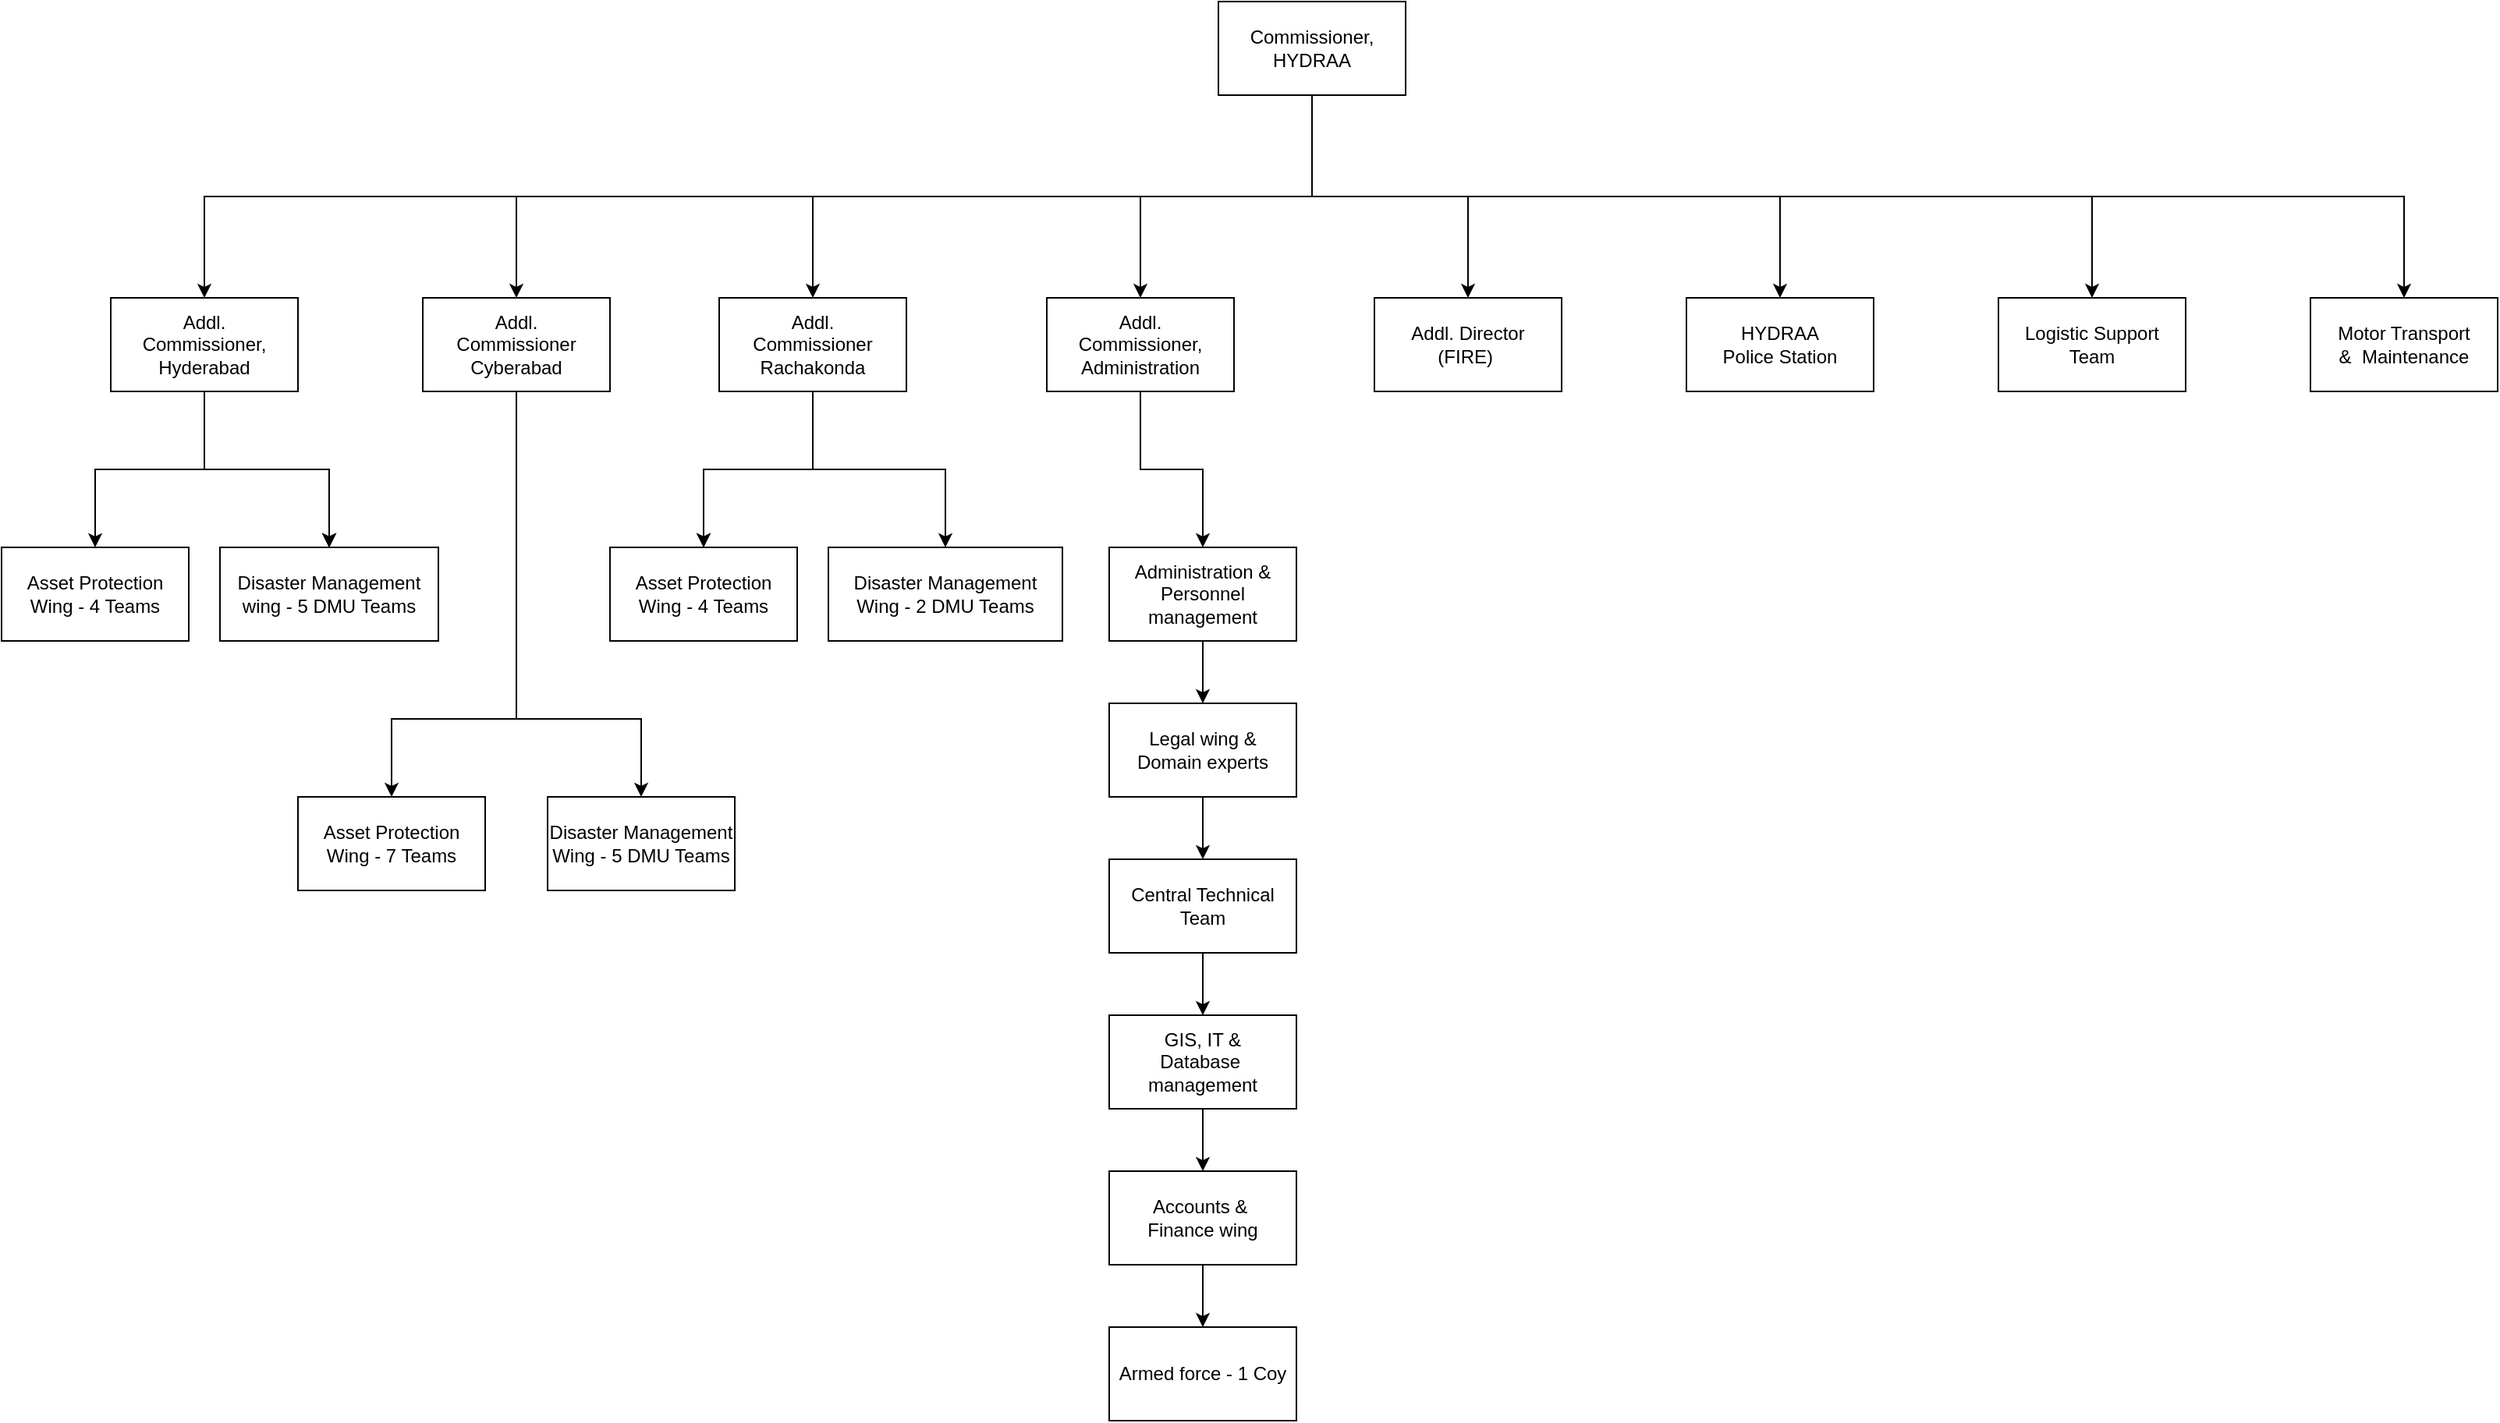 <mxfile version="26.2.10">
  <diagram name="Page-1" id="cNDSS8NJpTcZcq8Hjdoj">
    <mxGraphModel dx="2134" dy="1178" grid="1" gridSize="10" guides="1" tooltips="1" connect="1" arrows="1" fold="1" page="1" pageScale="1" pageWidth="850" pageHeight="1100" math="0" shadow="0">
      <root>
        <mxCell id="0" />
        <mxCell id="1" parent="0" />
        <mxCell id="hEE4izH1F-Cg1ajEO3Fv-40" style="edgeStyle=orthogonalEdgeStyle;rounded=0;orthogonalLoop=1;jettySize=auto;html=1;exitX=0.5;exitY=1;exitDx=0;exitDy=0;entryX=0.5;entryY=0;entryDx=0;entryDy=0;" edge="1" parent="1" source="hEE4izH1F-Cg1ajEO3Fv-2" target="hEE4izH1F-Cg1ajEO3Fv-6">
          <mxGeometry relative="1" as="geometry" />
        </mxCell>
        <mxCell id="hEE4izH1F-Cg1ajEO3Fv-41" style="edgeStyle=orthogonalEdgeStyle;rounded=0;orthogonalLoop=1;jettySize=auto;html=1;exitX=0.5;exitY=1;exitDx=0;exitDy=0;entryX=0.5;entryY=0;entryDx=0;entryDy=0;" edge="1" parent="1" source="hEE4izH1F-Cg1ajEO3Fv-2" target="hEE4izH1F-Cg1ajEO3Fv-5">
          <mxGeometry relative="1" as="geometry" />
        </mxCell>
        <mxCell id="hEE4izH1F-Cg1ajEO3Fv-42" style="edgeStyle=orthogonalEdgeStyle;rounded=0;orthogonalLoop=1;jettySize=auto;html=1;exitX=0.5;exitY=1;exitDx=0;exitDy=0;" edge="1" parent="1" source="hEE4izH1F-Cg1ajEO3Fv-2" target="hEE4izH1F-Cg1ajEO3Fv-4">
          <mxGeometry relative="1" as="geometry" />
        </mxCell>
        <mxCell id="hEE4izH1F-Cg1ajEO3Fv-43" style="edgeStyle=orthogonalEdgeStyle;rounded=0;orthogonalLoop=1;jettySize=auto;html=1;exitX=0.5;exitY=1;exitDx=0;exitDy=0;" edge="1" parent="1" source="hEE4izH1F-Cg1ajEO3Fv-2" target="hEE4izH1F-Cg1ajEO3Fv-3">
          <mxGeometry relative="1" as="geometry" />
        </mxCell>
        <mxCell id="hEE4izH1F-Cg1ajEO3Fv-44" style="edgeStyle=orthogonalEdgeStyle;rounded=0;orthogonalLoop=1;jettySize=auto;html=1;exitX=0.5;exitY=1;exitDx=0;exitDy=0;entryX=0.5;entryY=0;entryDx=0;entryDy=0;" edge="1" parent="1" source="hEE4izH1F-Cg1ajEO3Fv-2" target="hEE4izH1F-Cg1ajEO3Fv-7">
          <mxGeometry relative="1" as="geometry" />
        </mxCell>
        <mxCell id="hEE4izH1F-Cg1ajEO3Fv-45" style="edgeStyle=orthogonalEdgeStyle;rounded=0;orthogonalLoop=1;jettySize=auto;html=1;exitX=0.5;exitY=1;exitDx=0;exitDy=0;" edge="1" parent="1" source="hEE4izH1F-Cg1ajEO3Fv-2" target="hEE4izH1F-Cg1ajEO3Fv-8">
          <mxGeometry relative="1" as="geometry" />
        </mxCell>
        <mxCell id="hEE4izH1F-Cg1ajEO3Fv-46" style="edgeStyle=orthogonalEdgeStyle;rounded=0;orthogonalLoop=1;jettySize=auto;html=1;exitX=0.5;exitY=1;exitDx=0;exitDy=0;" edge="1" parent="1" source="hEE4izH1F-Cg1ajEO3Fv-2" target="hEE4izH1F-Cg1ajEO3Fv-9">
          <mxGeometry relative="1" as="geometry" />
        </mxCell>
        <mxCell id="hEE4izH1F-Cg1ajEO3Fv-47" style="edgeStyle=orthogonalEdgeStyle;rounded=0;orthogonalLoop=1;jettySize=auto;html=1;exitX=0.5;exitY=1;exitDx=0;exitDy=0;" edge="1" parent="1" source="hEE4izH1F-Cg1ajEO3Fv-2" target="hEE4izH1F-Cg1ajEO3Fv-10">
          <mxGeometry relative="1" as="geometry" />
        </mxCell>
        <mxCell id="hEE4izH1F-Cg1ajEO3Fv-2" value="Commissioner,&lt;div&gt;HYDRAA&lt;/div&gt;" style="rounded=0;whiteSpace=wrap;html=1;" vertex="1" parent="1">
          <mxGeometry x="790" y="60" width="120" height="60" as="geometry" />
        </mxCell>
        <mxCell id="hEE4izH1F-Cg1ajEO3Fv-12" value="" style="edgeStyle=orthogonalEdgeStyle;rounded=0;orthogonalLoop=1;jettySize=auto;html=1;" edge="1" parent="1" source="hEE4izH1F-Cg1ajEO3Fv-3" target="hEE4izH1F-Cg1ajEO3Fv-11">
          <mxGeometry relative="1" as="geometry" />
        </mxCell>
        <mxCell id="hEE4izH1F-Cg1ajEO3Fv-13" value="" style="edgeStyle=orthogonalEdgeStyle;rounded=0;orthogonalLoop=1;jettySize=auto;html=1;" edge="1" parent="1" source="hEE4izH1F-Cg1ajEO3Fv-3" target="hEE4izH1F-Cg1ajEO3Fv-11">
          <mxGeometry relative="1" as="geometry" />
        </mxCell>
        <mxCell id="hEE4izH1F-Cg1ajEO3Fv-14" value="" style="edgeStyle=orthogonalEdgeStyle;rounded=0;orthogonalLoop=1;jettySize=auto;html=1;" edge="1" parent="1" source="hEE4izH1F-Cg1ajEO3Fv-3" target="hEE4izH1F-Cg1ajEO3Fv-11">
          <mxGeometry relative="1" as="geometry" />
        </mxCell>
        <mxCell id="hEE4izH1F-Cg1ajEO3Fv-16" value="" style="edgeStyle=orthogonalEdgeStyle;rounded=0;orthogonalLoop=1;jettySize=auto;html=1;fontStyle=1" edge="1" parent="1" source="hEE4izH1F-Cg1ajEO3Fv-3" target="hEE4izH1F-Cg1ajEO3Fv-15">
          <mxGeometry relative="1" as="geometry" />
        </mxCell>
        <mxCell id="hEE4izH1F-Cg1ajEO3Fv-3" value="Addl.&lt;br&gt;Commissioner,&lt;div&gt;Hyderabad&lt;/div&gt;" style="rounded=0;whiteSpace=wrap;html=1;" vertex="1" parent="1">
          <mxGeometry x="80" y="250" width="120" height="60" as="geometry" />
        </mxCell>
        <mxCell id="hEE4izH1F-Cg1ajEO3Fv-18" value="" style="edgeStyle=orthogonalEdgeStyle;rounded=0;orthogonalLoop=1;jettySize=auto;html=1;" edge="1" parent="1" source="hEE4izH1F-Cg1ajEO3Fv-4" target="hEE4izH1F-Cg1ajEO3Fv-17">
          <mxGeometry relative="1" as="geometry">
            <Array as="points">
              <mxPoint x="340" y="520" />
              <mxPoint x="260" y="520" />
            </Array>
          </mxGeometry>
        </mxCell>
        <mxCell id="hEE4izH1F-Cg1ajEO3Fv-20" value="" style="edgeStyle=orthogonalEdgeStyle;rounded=0;orthogonalLoop=1;jettySize=auto;html=1;" edge="1" parent="1" source="hEE4izH1F-Cg1ajEO3Fv-4" target="hEE4izH1F-Cg1ajEO3Fv-19">
          <mxGeometry relative="1" as="geometry">
            <Array as="points">
              <mxPoint x="340" y="520" />
              <mxPoint x="420" y="520" />
            </Array>
          </mxGeometry>
        </mxCell>
        <mxCell id="hEE4izH1F-Cg1ajEO3Fv-4" value="Addl.&lt;div&gt;Commissioner&lt;br style=&quot;forced-color-adjust: none; color: rgb(0, 0, 0); font-family: Helvetica; font-size: 12px; font-style: normal; font-variant-ligatures: normal; font-variant-caps: normal; font-weight: 400; letter-spacing: normal; orphans: 2; text-align: center; text-indent: 0px; text-transform: none; widows: 2; word-spacing: 0px; -webkit-text-stroke-width: 0px; white-space: normal; background-color: rgb(236, 236, 236); text-decoration-thickness: initial; text-decoration-style: initial; text-decoration-color: initial;&quot;&gt;Cyberabad&lt;/div&gt;" style="rounded=0;whiteSpace=wrap;html=1;" vertex="1" parent="1">
          <mxGeometry x="280" y="250" width="120" height="60" as="geometry" />
        </mxCell>
        <mxCell id="hEE4izH1F-Cg1ajEO3Fv-22" value="" style="edgeStyle=orthogonalEdgeStyle;rounded=0;orthogonalLoop=1;jettySize=auto;html=1;" edge="1" parent="1" source="hEE4izH1F-Cg1ajEO3Fv-5" target="hEE4izH1F-Cg1ajEO3Fv-21">
          <mxGeometry relative="1" as="geometry" />
        </mxCell>
        <mxCell id="hEE4izH1F-Cg1ajEO3Fv-23" value="" style="edgeStyle=orthogonalEdgeStyle;rounded=0;orthogonalLoop=1;jettySize=auto;html=1;" edge="1" parent="1" source="hEE4izH1F-Cg1ajEO3Fv-5" target="hEE4izH1F-Cg1ajEO3Fv-21">
          <mxGeometry relative="1" as="geometry" />
        </mxCell>
        <mxCell id="hEE4izH1F-Cg1ajEO3Fv-25" value="" style="edgeStyle=orthogonalEdgeStyle;rounded=0;orthogonalLoop=1;jettySize=auto;html=1;" edge="1" parent="1" source="hEE4izH1F-Cg1ajEO3Fv-5" target="hEE4izH1F-Cg1ajEO3Fv-24">
          <mxGeometry relative="1" as="geometry" />
        </mxCell>
        <mxCell id="hEE4izH1F-Cg1ajEO3Fv-5" value="Addl.&lt;div&gt;Commissioner&lt;br&gt;Rachakonda&lt;/div&gt;" style="rounded=0;whiteSpace=wrap;html=1;" vertex="1" parent="1">
          <mxGeometry x="470" y="250" width="120" height="60" as="geometry" />
        </mxCell>
        <mxCell id="hEE4izH1F-Cg1ajEO3Fv-28" value="" style="edgeStyle=orthogonalEdgeStyle;rounded=0;orthogonalLoop=1;jettySize=auto;html=1;" edge="1" parent="1" source="hEE4izH1F-Cg1ajEO3Fv-6" target="hEE4izH1F-Cg1ajEO3Fv-27">
          <mxGeometry relative="1" as="geometry" />
        </mxCell>
        <mxCell id="hEE4izH1F-Cg1ajEO3Fv-6" value="Addl.&lt;div&gt;Commissioner,&lt;/div&gt;&lt;div&gt;Administration&lt;/div&gt;" style="rounded=0;whiteSpace=wrap;html=1;" vertex="1" parent="1">
          <mxGeometry x="680" y="250" width="120" height="60" as="geometry" />
        </mxCell>
        <mxCell id="hEE4izH1F-Cg1ajEO3Fv-7" value="Addl. Director&lt;div&gt;(FIRE)&amp;nbsp;&lt;/div&gt;" style="rounded=0;whiteSpace=wrap;html=1;" vertex="1" parent="1">
          <mxGeometry x="890" y="250" width="120" height="60" as="geometry" />
        </mxCell>
        <mxCell id="hEE4izH1F-Cg1ajEO3Fv-8" value="HYDRAA&lt;div&gt;Police Station&lt;/div&gt;" style="rounded=0;whiteSpace=wrap;html=1;" vertex="1" parent="1">
          <mxGeometry x="1090" y="250" width="120" height="60" as="geometry" />
        </mxCell>
        <mxCell id="hEE4izH1F-Cg1ajEO3Fv-9" value="Logistic Support Team" style="rounded=0;whiteSpace=wrap;html=1;" vertex="1" parent="1">
          <mxGeometry x="1290" y="250" width="120" height="60" as="geometry" />
        </mxCell>
        <mxCell id="hEE4izH1F-Cg1ajEO3Fv-10" value="Motor Transport&lt;div&gt;&amp;amp;&amp;nbsp; Maintenance&lt;/div&gt;" style="rounded=0;whiteSpace=wrap;html=1;" vertex="1" parent="1">
          <mxGeometry x="1490" y="250" width="120" height="60" as="geometry" />
        </mxCell>
        <mxCell id="hEE4izH1F-Cg1ajEO3Fv-11" value="Disaster Management wing - 5 DMU Teams" style="rounded=0;whiteSpace=wrap;html=1;" vertex="1" parent="1">
          <mxGeometry x="150" y="410" width="140" height="60" as="geometry" />
        </mxCell>
        <mxCell id="hEE4izH1F-Cg1ajEO3Fv-15" value="Asset Protection Wing - 4 Teams" style="rounded=0;whiteSpace=wrap;html=1;" vertex="1" parent="1">
          <mxGeometry x="10" y="410" width="120" height="60" as="geometry" />
        </mxCell>
        <mxCell id="hEE4izH1F-Cg1ajEO3Fv-17" value="Asset Protection Wing - 7 Teams" style="rounded=0;whiteSpace=wrap;html=1;" vertex="1" parent="1">
          <mxGeometry x="200" y="570" width="120" height="60" as="geometry" />
        </mxCell>
        <mxCell id="hEE4izH1F-Cg1ajEO3Fv-19" value="Disaster Management Wing - 5 DMU Teams" style="rounded=0;whiteSpace=wrap;html=1;" vertex="1" parent="1">
          <mxGeometry x="360" y="570" width="120" height="60" as="geometry" />
        </mxCell>
        <mxCell id="hEE4izH1F-Cg1ajEO3Fv-21" value="Asset Protection Wing - 4 Teams" style="rounded=0;whiteSpace=wrap;html=1;" vertex="1" parent="1">
          <mxGeometry x="400" y="410" width="120" height="60" as="geometry" />
        </mxCell>
        <mxCell id="hEE4izH1F-Cg1ajEO3Fv-24" value="Disaster Management Wing - 2 DMU Teams" style="rounded=0;whiteSpace=wrap;html=1;" vertex="1" parent="1">
          <mxGeometry x="540" y="410" width="150" height="60" as="geometry" />
        </mxCell>
        <mxCell id="hEE4izH1F-Cg1ajEO3Fv-30" value="" style="edgeStyle=orthogonalEdgeStyle;rounded=0;orthogonalLoop=1;jettySize=auto;html=1;" edge="1" parent="1" source="hEE4izH1F-Cg1ajEO3Fv-27" target="hEE4izH1F-Cg1ajEO3Fv-29">
          <mxGeometry relative="1" as="geometry" />
        </mxCell>
        <mxCell id="hEE4izH1F-Cg1ajEO3Fv-27" value="Administration &amp;amp;&lt;div&gt;Personnel management&lt;/div&gt;" style="rounded=0;whiteSpace=wrap;html=1;" vertex="1" parent="1">
          <mxGeometry x="720" y="410" width="120" height="60" as="geometry" />
        </mxCell>
        <mxCell id="hEE4izH1F-Cg1ajEO3Fv-32" value="" style="edgeStyle=orthogonalEdgeStyle;rounded=0;orthogonalLoop=1;jettySize=auto;html=1;" edge="1" parent="1" source="hEE4izH1F-Cg1ajEO3Fv-29" target="hEE4izH1F-Cg1ajEO3Fv-31">
          <mxGeometry relative="1" as="geometry" />
        </mxCell>
        <mxCell id="hEE4izH1F-Cg1ajEO3Fv-29" value="Legal wing &amp;amp;&lt;div&gt;Domain experts&lt;/div&gt;" style="rounded=0;whiteSpace=wrap;html=1;" vertex="1" parent="1">
          <mxGeometry x="720" y="510" width="120" height="60" as="geometry" />
        </mxCell>
        <mxCell id="hEE4izH1F-Cg1ajEO3Fv-34" value="" style="edgeStyle=orthogonalEdgeStyle;rounded=0;orthogonalLoop=1;jettySize=auto;html=1;" edge="1" parent="1" source="hEE4izH1F-Cg1ajEO3Fv-31" target="hEE4izH1F-Cg1ajEO3Fv-33">
          <mxGeometry relative="1" as="geometry" />
        </mxCell>
        <mxCell id="hEE4izH1F-Cg1ajEO3Fv-31" value="Central Technical Team" style="rounded=0;whiteSpace=wrap;html=1;" vertex="1" parent="1">
          <mxGeometry x="720" y="610" width="120" height="60" as="geometry" />
        </mxCell>
        <mxCell id="hEE4izH1F-Cg1ajEO3Fv-37" value="" style="edgeStyle=orthogonalEdgeStyle;rounded=0;orthogonalLoop=1;jettySize=auto;html=1;" edge="1" parent="1" source="hEE4izH1F-Cg1ajEO3Fv-33" target="hEE4izH1F-Cg1ajEO3Fv-36">
          <mxGeometry relative="1" as="geometry" />
        </mxCell>
        <mxCell id="hEE4izH1F-Cg1ajEO3Fv-33" value="GIS, IT &amp;amp;&lt;div&gt;Database&amp;nbsp;&lt;/div&gt;&lt;div&gt;management&lt;/div&gt;" style="rounded=0;whiteSpace=wrap;html=1;" vertex="1" parent="1">
          <mxGeometry x="720" y="710" width="120" height="60" as="geometry" />
        </mxCell>
        <mxCell id="hEE4izH1F-Cg1ajEO3Fv-39" value="" style="edgeStyle=orthogonalEdgeStyle;rounded=0;orthogonalLoop=1;jettySize=auto;html=1;" edge="1" parent="1" source="hEE4izH1F-Cg1ajEO3Fv-36" target="hEE4izH1F-Cg1ajEO3Fv-38">
          <mxGeometry relative="1" as="geometry" />
        </mxCell>
        <mxCell id="hEE4izH1F-Cg1ajEO3Fv-36" value="Accounts &amp;amp;&amp;nbsp;&lt;div&gt;Finance wing&lt;/div&gt;" style="rounded=0;whiteSpace=wrap;html=1;" vertex="1" parent="1">
          <mxGeometry x="720" y="810" width="120" height="60" as="geometry" />
        </mxCell>
        <mxCell id="hEE4izH1F-Cg1ajEO3Fv-38" value="Armed force - 1 Coy" style="rounded=0;whiteSpace=wrap;html=1;" vertex="1" parent="1">
          <mxGeometry x="720" y="910" width="120" height="60" as="geometry" />
        </mxCell>
      </root>
    </mxGraphModel>
  </diagram>
</mxfile>
